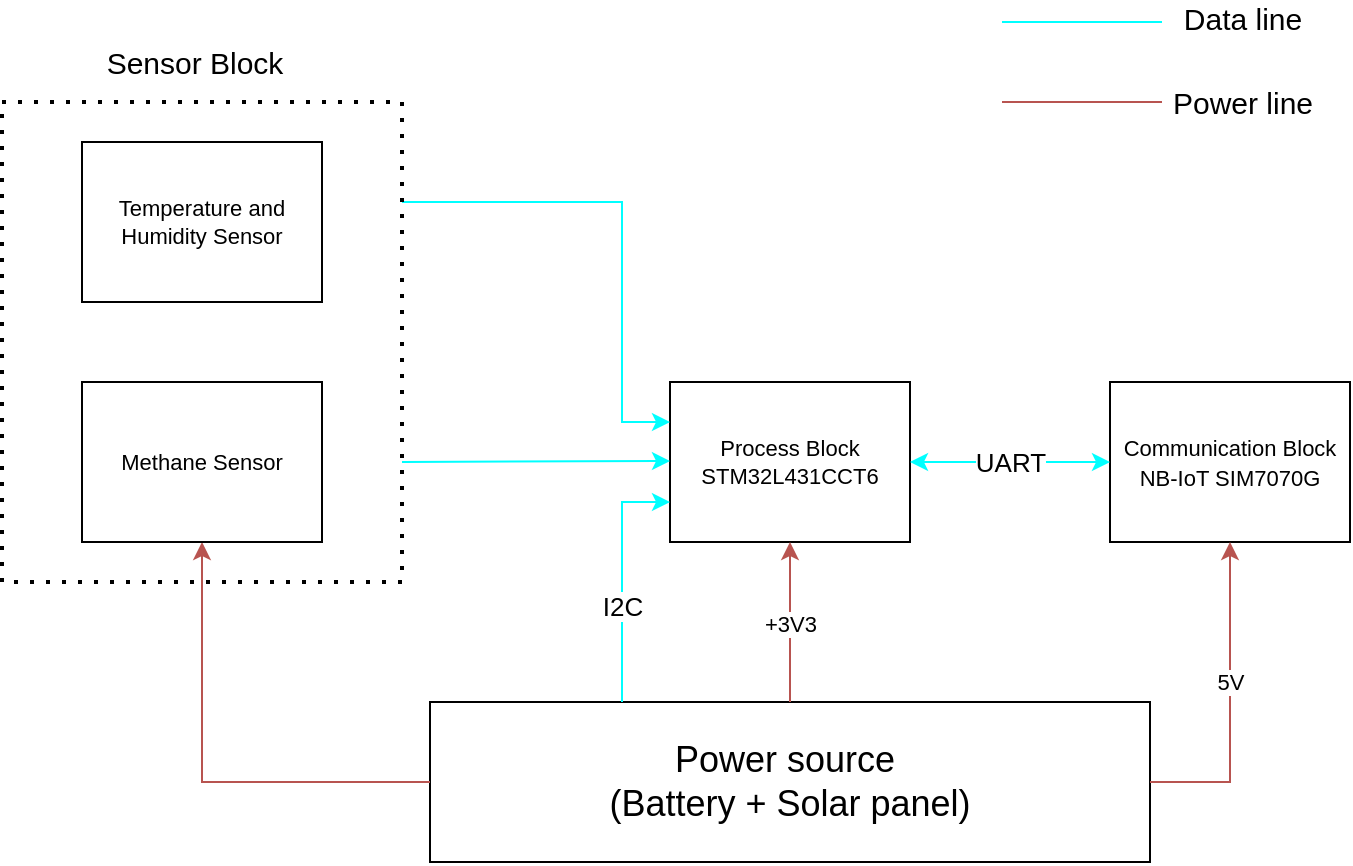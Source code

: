 <mxfile version="24.6.2" type="github">
  <diagram name="Trang-1" id="wszEbrUYoofNr2Puhn1D">
    <mxGraphModel dx="1042" dy="617" grid="1" gridSize="10" guides="1" tooltips="1" connect="1" arrows="1" fold="1" page="1" pageScale="1" pageWidth="827" pageHeight="1169" math="0" shadow="0">
      <root>
        <mxCell id="0" />
        <mxCell id="1" parent="0" />
        <mxCell id="eQCYtkuC7nbkRMiBcqjl-1" value="&lt;font style=&quot;font-size: 18px;&quot;&gt;Power source&amp;nbsp;&lt;/font&gt;&lt;div&gt;&lt;font style=&quot;font-size: 18px;&quot;&gt;(Battery + Solar panel)&lt;/font&gt;&lt;/div&gt;" style="rounded=0;whiteSpace=wrap;html=1;" parent="1" vertex="1">
          <mxGeometry x="334" y="420" width="360" height="80" as="geometry" />
        </mxCell>
        <mxCell id="eQCYtkuC7nbkRMiBcqjl-5" value="" style="edgeStyle=orthogonalEdgeStyle;rounded=0;orthogonalLoop=1;jettySize=auto;html=1;exitX=0;exitY=0.5;exitDx=0;exitDy=0;fillColor=#f8cecc;gradientColor=#ea6b66;strokeColor=#b85450;entryX=0.5;entryY=1;entryDx=0;entryDy=0;" parent="1" source="eQCYtkuC7nbkRMiBcqjl-1" edge="1" target="eQCYtkuC7nbkRMiBcqjl-4">
          <mxGeometry relative="1" as="geometry">
            <Array as="points">
              <mxPoint x="220" y="460" />
            </Array>
            <mxPoint x="260" y="460" as="sourcePoint" />
            <mxPoint x="130" y="450" as="targetPoint" />
          </mxGeometry>
        </mxCell>
        <mxCell id="eQCYtkuC7nbkRMiBcqjl-4" value="&lt;font style=&quot;font-size: 11px;&quot;&gt;Methane Sensor&lt;/font&gt;" style="whiteSpace=wrap;html=1;rounded=0;fontSize=11;" parent="1" vertex="1">
          <mxGeometry x="160" y="260" width="120" height="80" as="geometry" />
        </mxCell>
        <mxCell id="eQCYtkuC7nbkRMiBcqjl-6" value="Process Block&lt;br style=&quot;font-size: 11px;&quot;&gt;STM32L431CCT6" style="whiteSpace=wrap;html=1;rounded=0;fontSize=11;" parent="1" vertex="1">
          <mxGeometry x="454" y="260" width="120" height="80" as="geometry" />
        </mxCell>
        <mxCell id="eQCYtkuC7nbkRMiBcqjl-8" value="&lt;font style=&quot;font-size: 11px;&quot;&gt;Communication Block&lt;br&gt;NB-IoT SIM7070G&lt;br&gt;&lt;/font&gt;" style="whiteSpace=wrap;html=1;rounded=0;" parent="1" vertex="1">
          <mxGeometry x="674" y="260" width="120" height="80" as="geometry" />
        </mxCell>
        <mxCell id="zZHvQ5DF7Thb-Ciblgxm-5" value="" style="edgeStyle=orthogonalEdgeStyle;rounded=0;orthogonalLoop=1;jettySize=auto;html=1;entryX=0.5;entryY=1;entryDx=0;entryDy=0;exitX=1;exitY=0.5;exitDx=0;exitDy=0;fillColor=#f8cecc;gradientColor=#ea6b66;strokeColor=#b85450;" parent="1" source="eQCYtkuC7nbkRMiBcqjl-1" target="eQCYtkuC7nbkRMiBcqjl-8" edge="1">
          <mxGeometry relative="1" as="geometry">
            <Array as="points" />
            <mxPoint x="344" y="470" as="sourcePoint" />
            <mxPoint x="284" y="350" as="targetPoint" />
          </mxGeometry>
        </mxCell>
        <mxCell id="HHp14SFNo4yfRmHItonF-1" value="5V" style="edgeLabel;html=1;align=center;verticalAlign=middle;resizable=0;points=[];" parent="zZHvQ5DF7Thb-Ciblgxm-5" vertex="1" connectable="0">
          <mxGeometry x="0.352" y="-4" relative="1" as="geometry">
            <mxPoint x="-4" y="18" as="offset" />
          </mxGeometry>
        </mxCell>
        <mxCell id="zZHvQ5DF7Thb-Ciblgxm-6" value="" style="edgeStyle=orthogonalEdgeStyle;rounded=0;orthogonalLoop=1;jettySize=auto;html=1;entryX=0.5;entryY=1;entryDx=0;entryDy=0;exitX=0.5;exitY=0;exitDx=0;exitDy=0;fillColor=#f8cecc;gradientColor=#ea6b66;strokeColor=#b85450;" parent="1" source="eQCYtkuC7nbkRMiBcqjl-1" target="eQCYtkuC7nbkRMiBcqjl-6" edge="1">
          <mxGeometry relative="1" as="geometry">
            <Array as="points" />
            <mxPoint x="764" y="471" as="sourcePoint" />
            <mxPoint x="764" y="350" as="targetPoint" />
          </mxGeometry>
        </mxCell>
        <mxCell id="pGBGi0vny768YRediHE3-16" value="+3V3" style="edgeLabel;html=1;align=center;verticalAlign=middle;resizable=0;points=[];" parent="zZHvQ5DF7Thb-Ciblgxm-6" vertex="1" connectable="0">
          <mxGeometry x="0.19" y="1" relative="1" as="geometry">
            <mxPoint x="1" y="8" as="offset" />
          </mxGeometry>
        </mxCell>
        <mxCell id="zZHvQ5DF7Thb-Ciblgxm-7" value="" style="endArrow=classic;html=1;rounded=0;entryX=0;entryY=0.25;entryDx=0;entryDy=0;fillColor=#dae8fc;gradientColor=#7ea6e0;strokeColor=#00FFFF;" parent="1" target="eQCYtkuC7nbkRMiBcqjl-6" edge="1">
          <mxGeometry width="50" height="50" relative="1" as="geometry">
            <mxPoint x="320" y="170" as="sourcePoint" />
            <mxPoint x="444" y="230" as="targetPoint" />
            <Array as="points">
              <mxPoint x="430" y="170" />
              <mxPoint x="430" y="280" />
            </Array>
          </mxGeometry>
        </mxCell>
        <mxCell id="zZHvQ5DF7Thb-Ciblgxm-12" value="" style="endArrow=classic;startArrow=classic;html=1;rounded=0;entryX=0;entryY=0.5;entryDx=0;entryDy=0;exitX=1;exitY=0.5;exitDx=0;exitDy=0;strokeColor=#00FFFF;" parent="1" source="eQCYtkuC7nbkRMiBcqjl-6" target="eQCYtkuC7nbkRMiBcqjl-8" edge="1">
          <mxGeometry width="50" height="50" relative="1" as="geometry">
            <mxPoint x="524" y="280" as="sourcePoint" />
            <mxPoint x="574" y="230" as="targetPoint" />
          </mxGeometry>
        </mxCell>
        <mxCell id="zZHvQ5DF7Thb-Ciblgxm-13" value="&lt;font style=&quot;font-size: 13px;&quot;&gt;UART&lt;/font&gt;" style="edgeLabel;html=1;align=center;verticalAlign=middle;resizable=0;points=[];fontSize=9;fontColor=#000000;" parent="zZHvQ5DF7Thb-Ciblgxm-12" vertex="1" connectable="0">
          <mxGeometry x="0.076" y="-1" relative="1" as="geometry">
            <mxPoint x="-4" y="-1" as="offset" />
          </mxGeometry>
        </mxCell>
        <mxCell id="zZHvQ5DF7Thb-Ciblgxm-15" value="" style="endArrow=none;html=1;rounded=0;strokeColor=#00FFFF;" parent="1" edge="1">
          <mxGeometry width="50" height="50" relative="1" as="geometry">
            <mxPoint x="620" y="80" as="sourcePoint" />
            <mxPoint x="700" y="80" as="targetPoint" />
          </mxGeometry>
        </mxCell>
        <mxCell id="zZHvQ5DF7Thb-Ciblgxm-17" value="Data line" style="edgeLabel;html=1;align=center;verticalAlign=middle;resizable=0;points=[];fontSize=15;" parent="zZHvQ5DF7Thb-Ciblgxm-15" vertex="1" connectable="0">
          <mxGeometry x="0.445" y="2" relative="1" as="geometry">
            <mxPoint x="62" as="offset" />
          </mxGeometry>
        </mxCell>
        <mxCell id="zZHvQ5DF7Thb-Ciblgxm-16" value="" style="endArrow=none;html=1;rounded=0;fillColor=#f8cecc;gradientColor=#ea6b66;strokeColor=#b85450;" parent="1" edge="1">
          <mxGeometry width="50" height="50" relative="1" as="geometry">
            <mxPoint x="620" y="120" as="sourcePoint" />
            <mxPoint x="700" y="120" as="targetPoint" />
          </mxGeometry>
        </mxCell>
        <mxCell id="zZHvQ5DF7Thb-Ciblgxm-18" value="Power line" style="edgeLabel;html=1;align=center;verticalAlign=middle;resizable=0;points=[];fontSize=15;" parent="zZHvQ5DF7Thb-Ciblgxm-16" vertex="1" connectable="0">
          <mxGeometry x="0.37" y="3" relative="1" as="geometry">
            <mxPoint x="65" y="3" as="offset" />
          </mxGeometry>
        </mxCell>
        <mxCell id="pGBGi0vny768YRediHE3-10" value="&lt;font style=&quot;font-size: 11px;&quot;&gt;Temperature and Humidity Sensor&lt;/font&gt;" style="whiteSpace=wrap;html=1;rounded=0;fontSize=11;" parent="1" vertex="1">
          <mxGeometry x="160" y="140" width="120" height="80" as="geometry" />
        </mxCell>
        <mxCell id="pGBGi0vny768YRediHE3-11" value="" style="endArrow=none;dashed=1;html=1;dashPattern=1 3;strokeWidth=2;rounded=0;" parent="1" edge="1">
          <mxGeometry width="50" height="50" relative="1" as="geometry">
            <mxPoint x="120" y="120" as="sourcePoint" />
            <mxPoint x="120" y="120" as="targetPoint" />
            <Array as="points">
              <mxPoint x="320" y="120" />
              <mxPoint x="320" y="360" />
              <mxPoint x="120" y="360" />
            </Array>
          </mxGeometry>
        </mxCell>
        <mxCell id="pGBGi0vny768YRediHE3-15" value="&lt;font style=&quot;font-size: 15px;&quot;&gt;Sensor Block&lt;/font&gt;" style="edgeLabel;html=1;align=center;verticalAlign=middle;resizable=0;points=[];" parent="pGBGi0vny768YRediHE3-11" vertex="1" connectable="0">
          <mxGeometry x="-0.844" y="-1" relative="1" as="geometry">
            <mxPoint x="27" y="-21" as="offset" />
          </mxGeometry>
        </mxCell>
        <mxCell id="HHp14SFNo4yfRmHItonF-4" value="" style="endArrow=classic;html=1;rounded=0;entryX=0;entryY=0.75;entryDx=0;entryDy=0;fillColor=#dae8fc;gradientColor=#7ea6e0;strokeColor=#00FFFF;" parent="1" target="eQCYtkuC7nbkRMiBcqjl-6" edge="1">
          <mxGeometry width="50" height="50" relative="1" as="geometry">
            <mxPoint x="430" y="420" as="sourcePoint" />
            <mxPoint x="484" y="340" as="targetPoint" />
            <Array as="points">
              <mxPoint x="430" y="320" />
            </Array>
          </mxGeometry>
        </mxCell>
        <mxCell id="HHp14SFNo4yfRmHItonF-5" value="&lt;font style=&quot;font-size: 13px;&quot;&gt;I2C&lt;/font&gt;" style="edgeLabel;html=1;align=center;verticalAlign=middle;resizable=0;points=[];fontColor=#000000;fontSize=9;" parent="HHp14SFNo4yfRmHItonF-4" vertex="1" connectable="0">
          <mxGeometry x="-0.304" y="3" relative="1" as="geometry">
            <mxPoint x="3" y="-5" as="offset" />
          </mxGeometry>
        </mxCell>
        <mxCell id="PwX9UiTLrBsM-v1AQ0FX-1" value="" style="endArrow=classic;html=1;rounded=0;entryX=0;entryY=0.5;entryDx=0;entryDy=0;fillColor=#dae8fc;gradientColor=#7ea6e0;strokeColor=#00FFFF;" parent="1" edge="1">
          <mxGeometry width="50" height="50" relative="1" as="geometry">
            <mxPoint x="320" y="300" as="sourcePoint" />
            <mxPoint x="454" y="299.5" as="targetPoint" />
            <Array as="points" />
          </mxGeometry>
        </mxCell>
      </root>
    </mxGraphModel>
  </diagram>
</mxfile>
